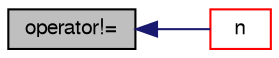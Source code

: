 digraph "operator!="
{
  bgcolor="transparent";
  edge [fontname="FreeSans",fontsize="10",labelfontname="FreeSans",labelfontsize="10"];
  node [fontname="FreeSans",fontsize="10",shape=record];
  rankdir="LR";
  Node2676 [label="operator!=",height=0.2,width=0.4,color="black", fillcolor="grey75", style="filled", fontcolor="black"];
  Node2676 -> Node2677 [dir="back",color="midnightblue",fontsize="10",style="solid",fontname="FreeSans"];
  Node2677 [label="n",height=0.2,width=0.4,color="red",URL="$a21486.html#ab24331228025b2f3342513002540803b"];
}
